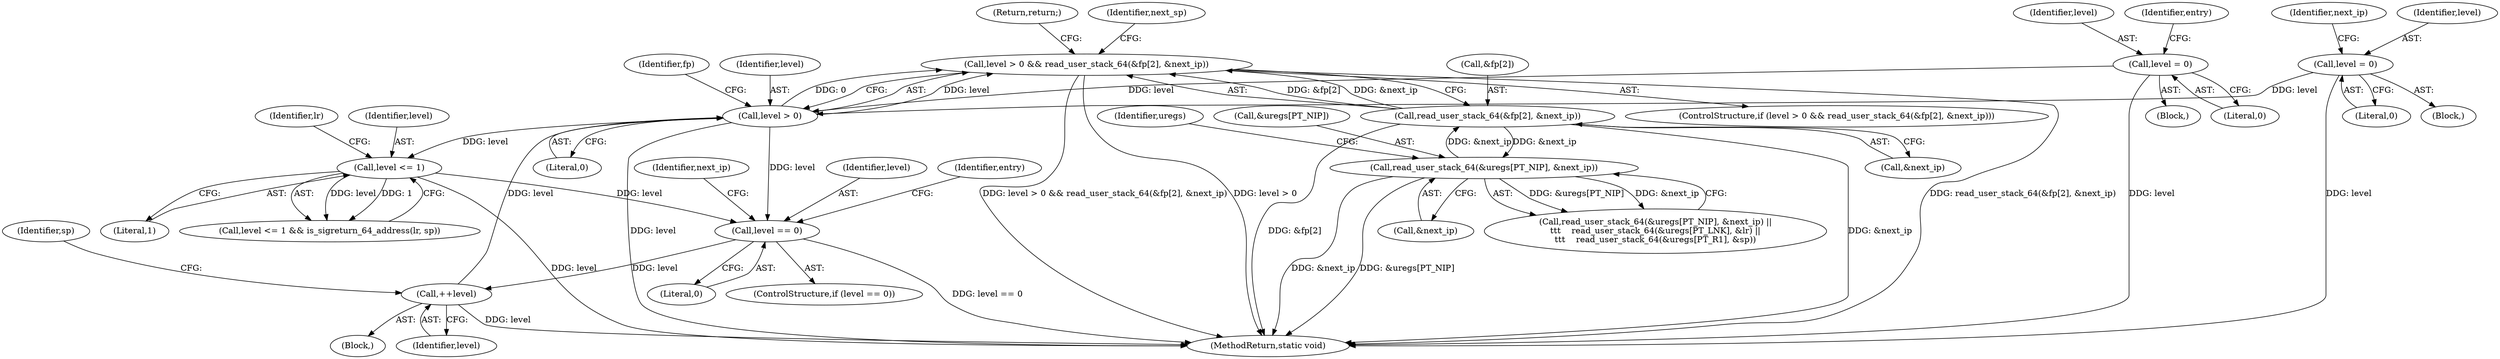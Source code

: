 digraph "0_linux_9a5cbce421a283e6aea3c4007f141735bf9da8c3@API" {
"1000160" [label="(Call,level > 0 && read_user_stack_64(&fp[2], &next_ip))"];
"1000161" [label="(Call,level > 0)"];
"1000234" [label="(Call,level = 0)"];
"1000254" [label="(Call,++level)"];
"1000245" [label="(Call,level == 0)"];
"1000186" [label="(Call,level <= 1)"];
"1000111" [label="(Call,level = 0)"];
"1000164" [label="(Call,read_user_stack_64(&fp[2], &next_ip))"];
"1000211" [label="(Call,read_user_stack_64(&uregs[PT_NIP], &next_ip))"];
"1000142" [label="(Block,)"];
"1000255" [label="(Identifier,level)"];
"1000118" [label="(Identifier,next_ip)"];
"1000211" [label="(Call,read_user_stack_64(&uregs[PT_NIP], &next_ip))"];
"1000111" [label="(Call,level = 0)"];
"1000161" [label="(Call,level > 0)"];
"1000246" [label="(Identifier,level)"];
"1000113" [label="(Literal,0)"];
"1000254" [label="(Call,++level)"];
"1000165" [label="(Call,&fp[2])"];
"1000163" [label="(Literal,0)"];
"1000245" [label="(Call,level == 0)"];
"1000169" [label="(Call,&next_ip)"];
"1000216" [label="(Call,&next_ip)"];
"1000160" [label="(Call,level > 0 && read_user_stack_64(&fp[2], &next_ip))"];
"1000235" [label="(Identifier,level)"];
"1000244" [label="(ControlStructure,if (level == 0))"];
"1000212" [label="(Call,&uregs[PT_NIP])"];
"1000159" [label="(ControlStructure,if (level > 0 && read_user_stack_64(&fp[2], &next_ip)))"];
"1000162" [label="(Identifier,level)"];
"1000105" [label="(Block,)"];
"1000167" [label="(Identifier,fp)"];
"1000210" [label="(Call,read_user_stack_64(&uregs[PT_NIP], &next_ip) ||\n\t\t\t    read_user_stack_64(&uregs[PT_LNK], &lr) ||\n\t\t\t    read_user_stack_64(&uregs[PT_R1], &sp))"];
"1000171" [label="(Return,return;)"];
"1000247" [label="(Literal,0)"];
"1000186" [label="(Call,level <= 1)"];
"1000185" [label="(Call,level <= 1 && is_sigreturn_64_address(lr, sp))"];
"1000176" [label="(Identifier,next_sp)"];
"1000252" [label="(Identifier,entry)"];
"1000236" [label="(Literal,0)"];
"1000222" [label="(Identifier,uregs)"];
"1000187" [label="(Identifier,level)"];
"1000188" [label="(Literal,1)"];
"1000190" [label="(Identifier,lr)"];
"1000259" [label="(MethodReturn,static void)"];
"1000164" [label="(Call,read_user_stack_64(&fp[2], &next_ip))"];
"1000238" [label="(Identifier,entry)"];
"1000257" [label="(Identifier,sp)"];
"1000112" [label="(Identifier,level)"];
"1000234" [label="(Call,level = 0)"];
"1000249" [label="(Identifier,next_ip)"];
"1000194" [label="(Block,)"];
"1000160" -> "1000159"  [label="AST: "];
"1000160" -> "1000161"  [label="CFG: "];
"1000160" -> "1000164"  [label="CFG: "];
"1000161" -> "1000160"  [label="AST: "];
"1000164" -> "1000160"  [label="AST: "];
"1000171" -> "1000160"  [label="CFG: "];
"1000176" -> "1000160"  [label="CFG: "];
"1000160" -> "1000259"  [label="DDG: read_user_stack_64(&fp[2], &next_ip)"];
"1000160" -> "1000259"  [label="DDG: level > 0 && read_user_stack_64(&fp[2], &next_ip)"];
"1000160" -> "1000259"  [label="DDG: level > 0"];
"1000161" -> "1000160"  [label="DDG: level"];
"1000161" -> "1000160"  [label="DDG: 0"];
"1000164" -> "1000160"  [label="DDG: &fp[2]"];
"1000164" -> "1000160"  [label="DDG: &next_ip"];
"1000161" -> "1000163"  [label="CFG: "];
"1000162" -> "1000161"  [label="AST: "];
"1000163" -> "1000161"  [label="AST: "];
"1000167" -> "1000161"  [label="CFG: "];
"1000161" -> "1000259"  [label="DDG: level"];
"1000234" -> "1000161"  [label="DDG: level"];
"1000254" -> "1000161"  [label="DDG: level"];
"1000111" -> "1000161"  [label="DDG: level"];
"1000161" -> "1000186"  [label="DDG: level"];
"1000161" -> "1000245"  [label="DDG: level"];
"1000234" -> "1000194"  [label="AST: "];
"1000234" -> "1000236"  [label="CFG: "];
"1000235" -> "1000234"  [label="AST: "];
"1000236" -> "1000234"  [label="AST: "];
"1000238" -> "1000234"  [label="CFG: "];
"1000234" -> "1000259"  [label="DDG: level"];
"1000254" -> "1000142"  [label="AST: "];
"1000254" -> "1000255"  [label="CFG: "];
"1000255" -> "1000254"  [label="AST: "];
"1000257" -> "1000254"  [label="CFG: "];
"1000254" -> "1000259"  [label="DDG: level"];
"1000245" -> "1000254"  [label="DDG: level"];
"1000245" -> "1000244"  [label="AST: "];
"1000245" -> "1000247"  [label="CFG: "];
"1000246" -> "1000245"  [label="AST: "];
"1000247" -> "1000245"  [label="AST: "];
"1000249" -> "1000245"  [label="CFG: "];
"1000252" -> "1000245"  [label="CFG: "];
"1000245" -> "1000259"  [label="DDG: level == 0"];
"1000186" -> "1000245"  [label="DDG: level"];
"1000186" -> "1000185"  [label="AST: "];
"1000186" -> "1000188"  [label="CFG: "];
"1000187" -> "1000186"  [label="AST: "];
"1000188" -> "1000186"  [label="AST: "];
"1000190" -> "1000186"  [label="CFG: "];
"1000185" -> "1000186"  [label="CFG: "];
"1000186" -> "1000259"  [label="DDG: level"];
"1000186" -> "1000185"  [label="DDG: level"];
"1000186" -> "1000185"  [label="DDG: 1"];
"1000111" -> "1000105"  [label="AST: "];
"1000111" -> "1000113"  [label="CFG: "];
"1000112" -> "1000111"  [label="AST: "];
"1000113" -> "1000111"  [label="AST: "];
"1000118" -> "1000111"  [label="CFG: "];
"1000111" -> "1000259"  [label="DDG: level"];
"1000164" -> "1000169"  [label="CFG: "];
"1000165" -> "1000164"  [label="AST: "];
"1000169" -> "1000164"  [label="AST: "];
"1000164" -> "1000259"  [label="DDG: &next_ip"];
"1000164" -> "1000259"  [label="DDG: &fp[2]"];
"1000211" -> "1000164"  [label="DDG: &next_ip"];
"1000164" -> "1000211"  [label="DDG: &next_ip"];
"1000211" -> "1000210"  [label="AST: "];
"1000211" -> "1000216"  [label="CFG: "];
"1000212" -> "1000211"  [label="AST: "];
"1000216" -> "1000211"  [label="AST: "];
"1000222" -> "1000211"  [label="CFG: "];
"1000210" -> "1000211"  [label="CFG: "];
"1000211" -> "1000259"  [label="DDG: &next_ip"];
"1000211" -> "1000259"  [label="DDG: &uregs[PT_NIP]"];
"1000211" -> "1000210"  [label="DDG: &uregs[PT_NIP]"];
"1000211" -> "1000210"  [label="DDG: &next_ip"];
}

